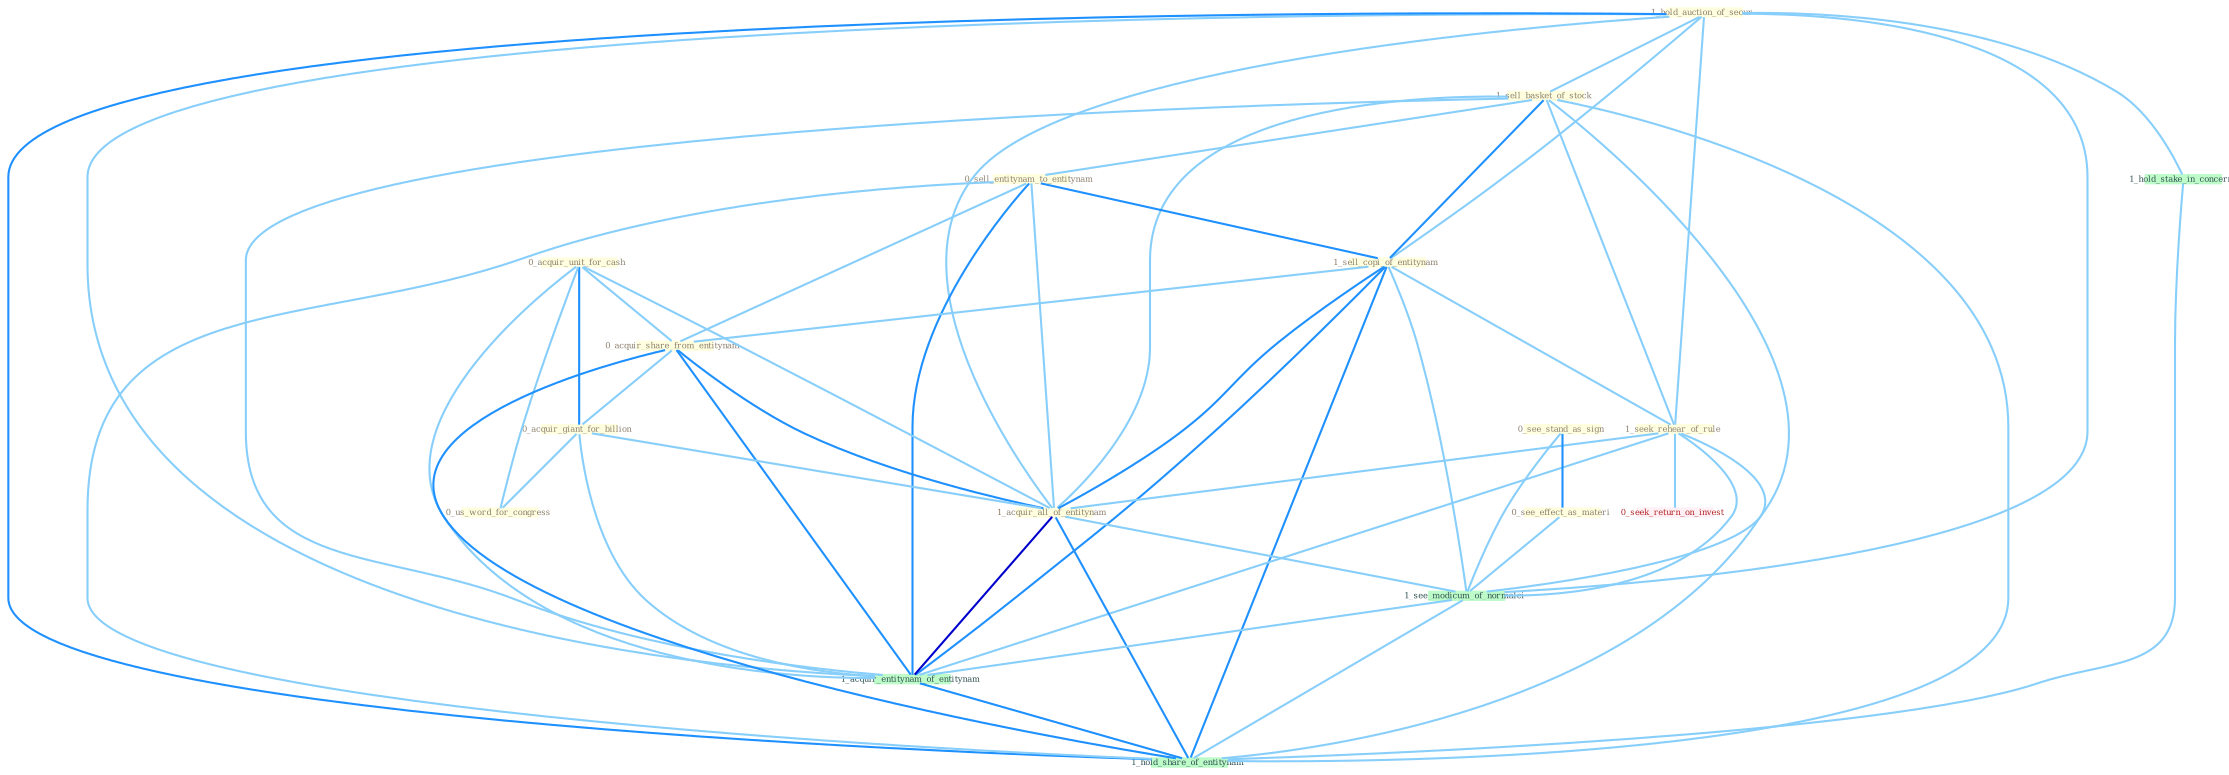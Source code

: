 Graph G{ 
    node
    [shape=polygon,style=filled,width=.5,height=.06,color="#BDFCC9",fixedsize=true,fontsize=4,
    fontcolor="#2f4f4f"];
    {node
    [color="#ffffe0", fontcolor="#8b7d6b"] "1_hold_auction_of_secur " "1_sell_basket_of_stock " "0_sell_entitynam_to_entitynam " "1_sell_copi_of_entitynam " "0_acquir_unit_for_cash " "0_acquir_share_from_entitynam " "0_acquir_giant_for_billion " "0_us_word_for_congress " "1_seek_rehear_of_rule " "1_acquir_all_of_entitynam " "0_see_stand_as_sign " "0_see_effect_as_materi "}
{node [color="#fff0f5", fontcolor="#b22222"] "0_seek_return_on_invest "}
edge [color="#B0E2FF"];

	"1_hold_auction_of_secur " -- "1_sell_basket_of_stock " [w="1", color="#87cefa" ];
	"1_hold_auction_of_secur " -- "1_sell_copi_of_entitynam " [w="1", color="#87cefa" ];
	"1_hold_auction_of_secur " -- "1_seek_rehear_of_rule " [w="1", color="#87cefa" ];
	"1_hold_auction_of_secur " -- "1_acquir_all_of_entitynam " [w="1", color="#87cefa" ];
	"1_hold_auction_of_secur " -- "1_hold_stake_in_concern " [w="1", color="#87cefa" ];
	"1_hold_auction_of_secur " -- "1_see_modicum_of_normalci " [w="1", color="#87cefa" ];
	"1_hold_auction_of_secur " -- "1_acquir_entitynam_of_entitynam " [w="1", color="#87cefa" ];
	"1_hold_auction_of_secur " -- "1_hold_share_of_entitynam " [w="2", color="#1e90ff" , len=0.8];
	"1_sell_basket_of_stock " -- "0_sell_entitynam_to_entitynam " [w="1", color="#87cefa" ];
	"1_sell_basket_of_stock " -- "1_sell_copi_of_entitynam " [w="2", color="#1e90ff" , len=0.8];
	"1_sell_basket_of_stock " -- "1_seek_rehear_of_rule " [w="1", color="#87cefa" ];
	"1_sell_basket_of_stock " -- "1_acquir_all_of_entitynam " [w="1", color="#87cefa" ];
	"1_sell_basket_of_stock " -- "1_see_modicum_of_normalci " [w="1", color="#87cefa" ];
	"1_sell_basket_of_stock " -- "1_acquir_entitynam_of_entitynam " [w="1", color="#87cefa" ];
	"1_sell_basket_of_stock " -- "1_hold_share_of_entitynam " [w="1", color="#87cefa" ];
	"0_sell_entitynam_to_entitynam " -- "1_sell_copi_of_entitynam " [w="2", color="#1e90ff" , len=0.8];
	"0_sell_entitynam_to_entitynam " -- "0_acquir_share_from_entitynam " [w="1", color="#87cefa" ];
	"0_sell_entitynam_to_entitynam " -- "1_acquir_all_of_entitynam " [w="1", color="#87cefa" ];
	"0_sell_entitynam_to_entitynam " -- "1_acquir_entitynam_of_entitynam " [w="2", color="#1e90ff" , len=0.8];
	"0_sell_entitynam_to_entitynam " -- "1_hold_share_of_entitynam " [w="1", color="#87cefa" ];
	"1_sell_copi_of_entitynam " -- "0_acquir_share_from_entitynam " [w="1", color="#87cefa" ];
	"1_sell_copi_of_entitynam " -- "1_seek_rehear_of_rule " [w="1", color="#87cefa" ];
	"1_sell_copi_of_entitynam " -- "1_acquir_all_of_entitynam " [w="2", color="#1e90ff" , len=0.8];
	"1_sell_copi_of_entitynam " -- "1_see_modicum_of_normalci " [w="1", color="#87cefa" ];
	"1_sell_copi_of_entitynam " -- "1_acquir_entitynam_of_entitynam " [w="2", color="#1e90ff" , len=0.8];
	"1_sell_copi_of_entitynam " -- "1_hold_share_of_entitynam " [w="2", color="#1e90ff" , len=0.8];
	"0_acquir_unit_for_cash " -- "0_acquir_share_from_entitynam " [w="1", color="#87cefa" ];
	"0_acquir_unit_for_cash " -- "0_acquir_giant_for_billion " [w="2", color="#1e90ff" , len=0.8];
	"0_acquir_unit_for_cash " -- "0_us_word_for_congress " [w="1", color="#87cefa" ];
	"0_acquir_unit_for_cash " -- "1_acquir_all_of_entitynam " [w="1", color="#87cefa" ];
	"0_acquir_unit_for_cash " -- "1_acquir_entitynam_of_entitynam " [w="1", color="#87cefa" ];
	"0_acquir_share_from_entitynam " -- "0_acquir_giant_for_billion " [w="1", color="#87cefa" ];
	"0_acquir_share_from_entitynam " -- "1_acquir_all_of_entitynam " [w="2", color="#1e90ff" , len=0.8];
	"0_acquir_share_from_entitynam " -- "1_acquir_entitynam_of_entitynam " [w="2", color="#1e90ff" , len=0.8];
	"0_acquir_share_from_entitynam " -- "1_hold_share_of_entitynam " [w="2", color="#1e90ff" , len=0.8];
	"0_acquir_giant_for_billion " -- "0_us_word_for_congress " [w="1", color="#87cefa" ];
	"0_acquir_giant_for_billion " -- "1_acquir_all_of_entitynam " [w="1", color="#87cefa" ];
	"0_acquir_giant_for_billion " -- "1_acquir_entitynam_of_entitynam " [w="1", color="#87cefa" ];
	"1_seek_rehear_of_rule " -- "1_acquir_all_of_entitynam " [w="1", color="#87cefa" ];
	"1_seek_rehear_of_rule " -- "0_seek_return_on_invest " [w="1", color="#87cefa" ];
	"1_seek_rehear_of_rule " -- "1_see_modicum_of_normalci " [w="1", color="#87cefa" ];
	"1_seek_rehear_of_rule " -- "1_acquir_entitynam_of_entitynam " [w="1", color="#87cefa" ];
	"1_seek_rehear_of_rule " -- "1_hold_share_of_entitynam " [w="1", color="#87cefa" ];
	"1_acquir_all_of_entitynam " -- "1_see_modicum_of_normalci " [w="1", color="#87cefa" ];
	"1_acquir_all_of_entitynam " -- "1_acquir_entitynam_of_entitynam " [w="3", color="#0000cd" , len=0.6];
	"1_acquir_all_of_entitynam " -- "1_hold_share_of_entitynam " [w="2", color="#1e90ff" , len=0.8];
	"0_see_stand_as_sign " -- "0_see_effect_as_materi " [w="2", color="#1e90ff" , len=0.8];
	"0_see_stand_as_sign " -- "1_see_modicum_of_normalci " [w="1", color="#87cefa" ];
	"0_see_effect_as_materi " -- "1_see_modicum_of_normalci " [w="1", color="#87cefa" ];
	"1_hold_stake_in_concern " -- "1_hold_share_of_entitynam " [w="1", color="#87cefa" ];
	"1_see_modicum_of_normalci " -- "1_acquir_entitynam_of_entitynam " [w="1", color="#87cefa" ];
	"1_see_modicum_of_normalci " -- "1_hold_share_of_entitynam " [w="1", color="#87cefa" ];
	"1_acquir_entitynam_of_entitynam " -- "1_hold_share_of_entitynam " [w="2", color="#1e90ff" , len=0.8];
}